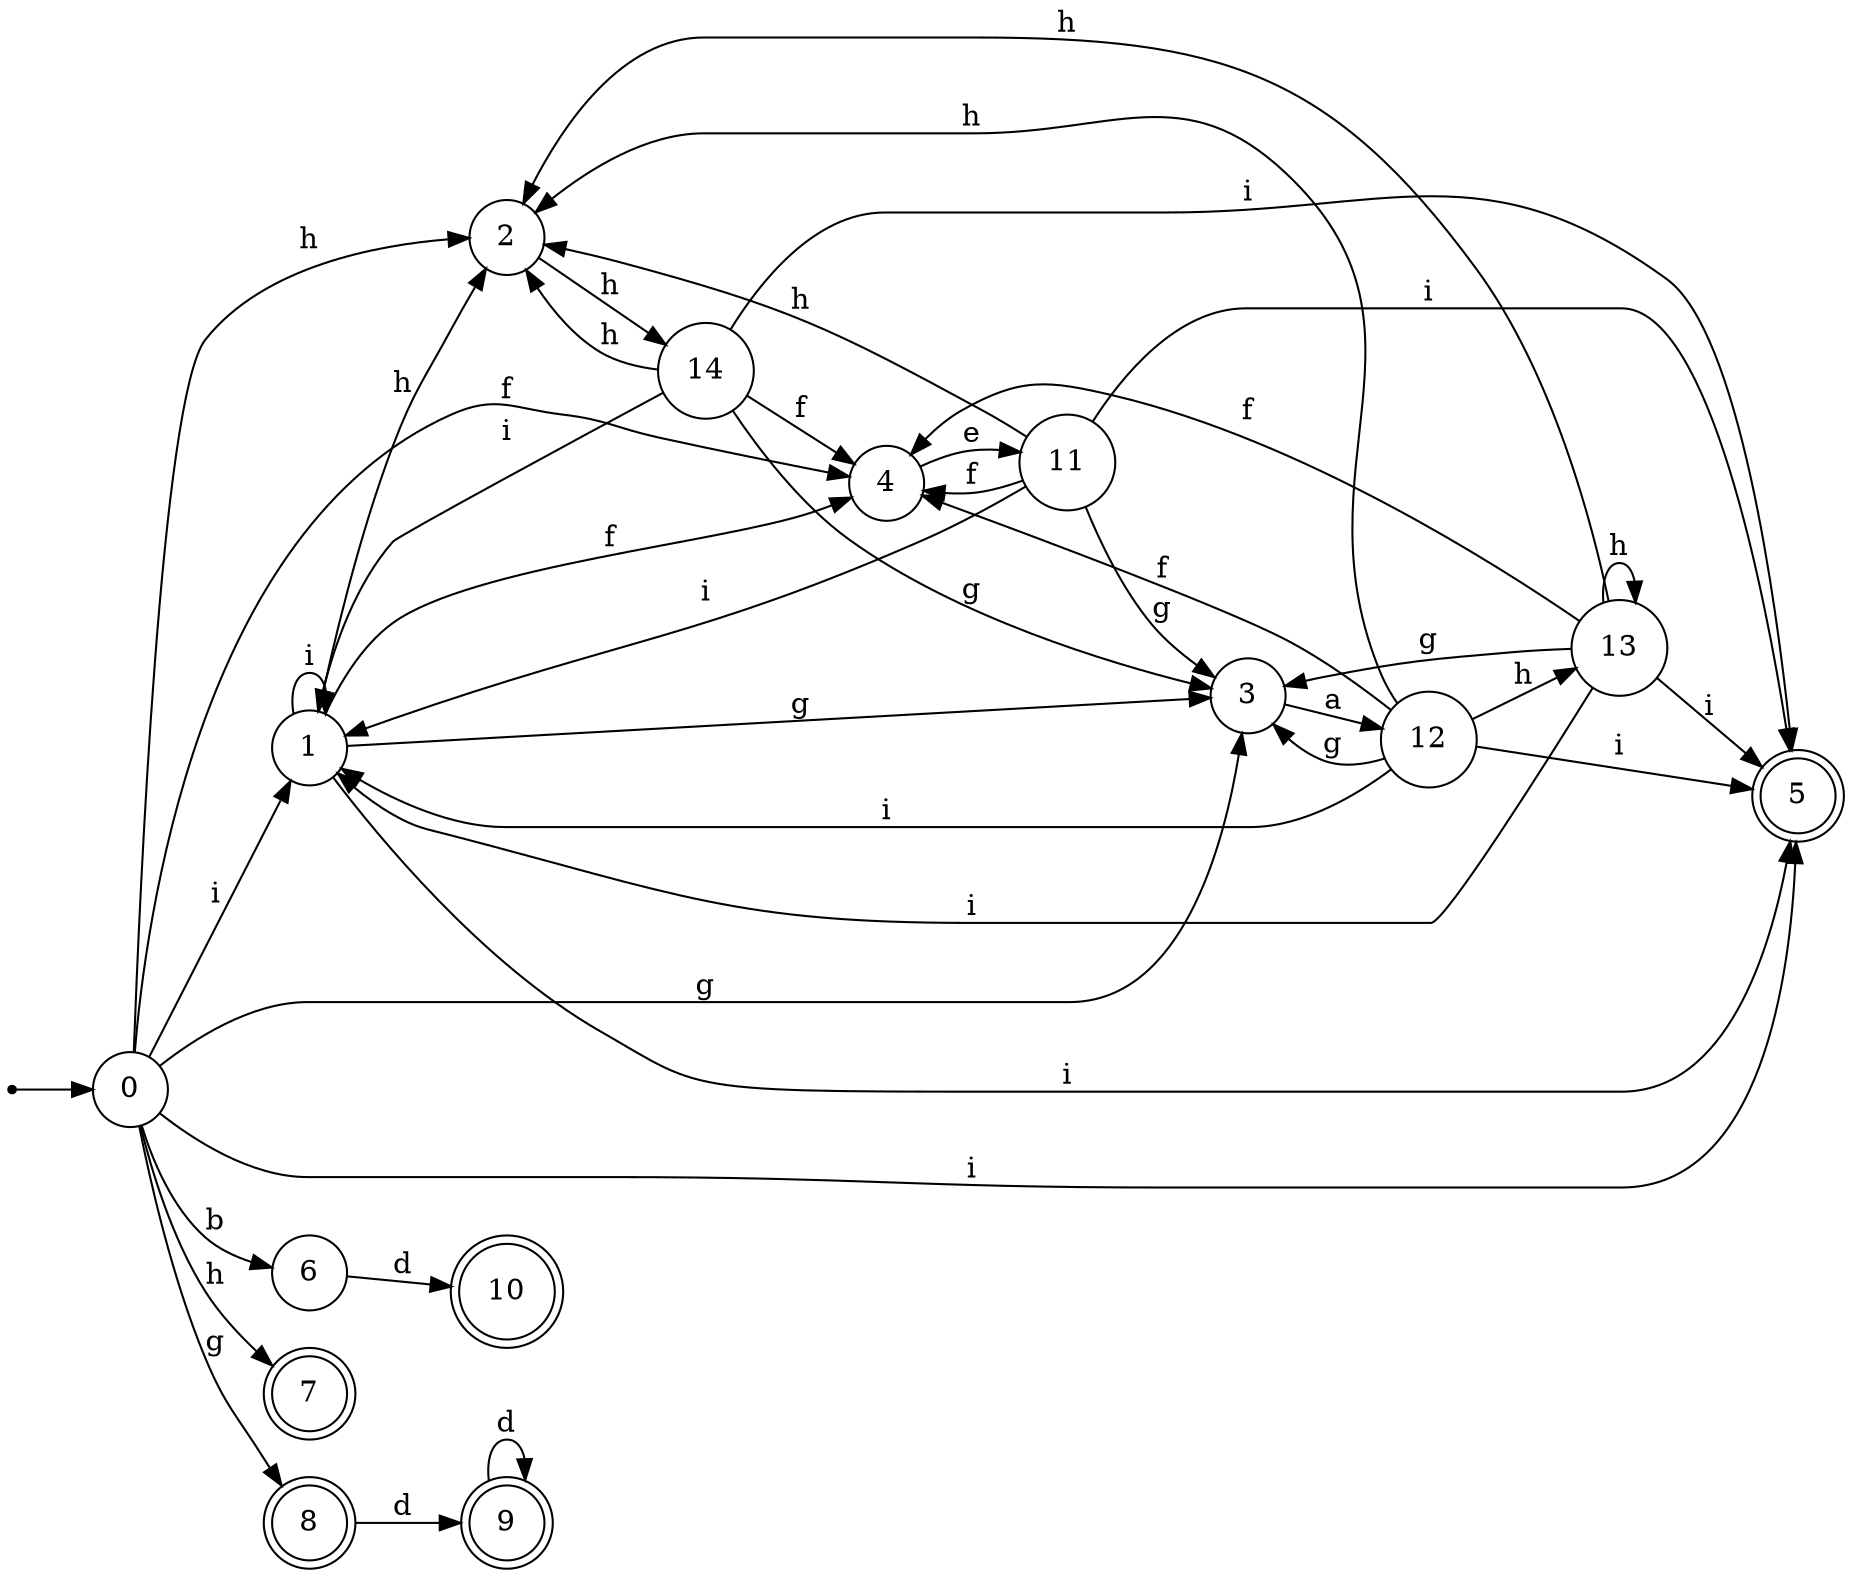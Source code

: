 digraph finite_state_machine {
rankdir=LR;
size="20,20";
node [shape = point]; "dummy0"
node [shape = circle]; "0";
"dummy0" -> "0";
node [shape = circle]; "1";
node [shape = circle]; "2";
node [shape = circle]; "3";
node [shape = circle]; "4";
node [shape = doublecircle]; "5";node [shape = circle]; "6";
node [shape = doublecircle]; "7";node [shape = doublecircle]; "8";node [shape = doublecircle]; "9";node [shape = doublecircle]; "10";node [shape = circle]; "11";
node [shape = circle]; "12";
node [shape = circle]; "13";
node [shape = circle]; "14";
"0" -> "1" [label = "i"];
 "0" -> "5" [label = "i"];
 "0" -> "2" [label = "h"];
 "0" -> "7" [label = "h"];
 "0" -> "8" [label = "g"];
 "0" -> "3" [label = "g"];
 "0" -> "4" [label = "f"];
 "0" -> "6" [label = "b"];
 "8" -> "9" [label = "d"];
 "9" -> "9" [label = "d"];
 "6" -> "10" [label = "d"];
 "4" -> "11" [label = "e"];
 "11" -> "4" [label = "f"];
 "11" -> "1" [label = "i"];
 "11" -> "5" [label = "i"];
 "11" -> "2" [label = "h"];
 "11" -> "3" [label = "g"];
 "3" -> "12" [label = "a"];
 "12" -> "3" [label = "g"];
 "12" -> "2" [label = "h"];
 "12" -> "13" [label = "h"];
 "12" -> "1" [label = "i"];
 "12" -> "5" [label = "i"];
 "12" -> "4" [label = "f"];
 "13" -> "2" [label = "h"];
 "13" -> "13" [label = "h"];
 "13" -> "3" [label = "g"];
 "13" -> "1" [label = "i"];
 "13" -> "5" [label = "i"];
 "13" -> "4" [label = "f"];
 "2" -> "14" [label = "h"];
 "14" -> "2" [label = "h"];
 "14" -> "1" [label = "i"];
 "14" -> "5" [label = "i"];
 "14" -> "3" [label = "g"];
 "14" -> "4" [label = "f"];
 "1" -> "1" [label = "i"];
 "1" -> "5" [label = "i"];
 "1" -> "2" [label = "h"];
 "1" -> "3" [label = "g"];
 "1" -> "4" [label = "f"];
 }
